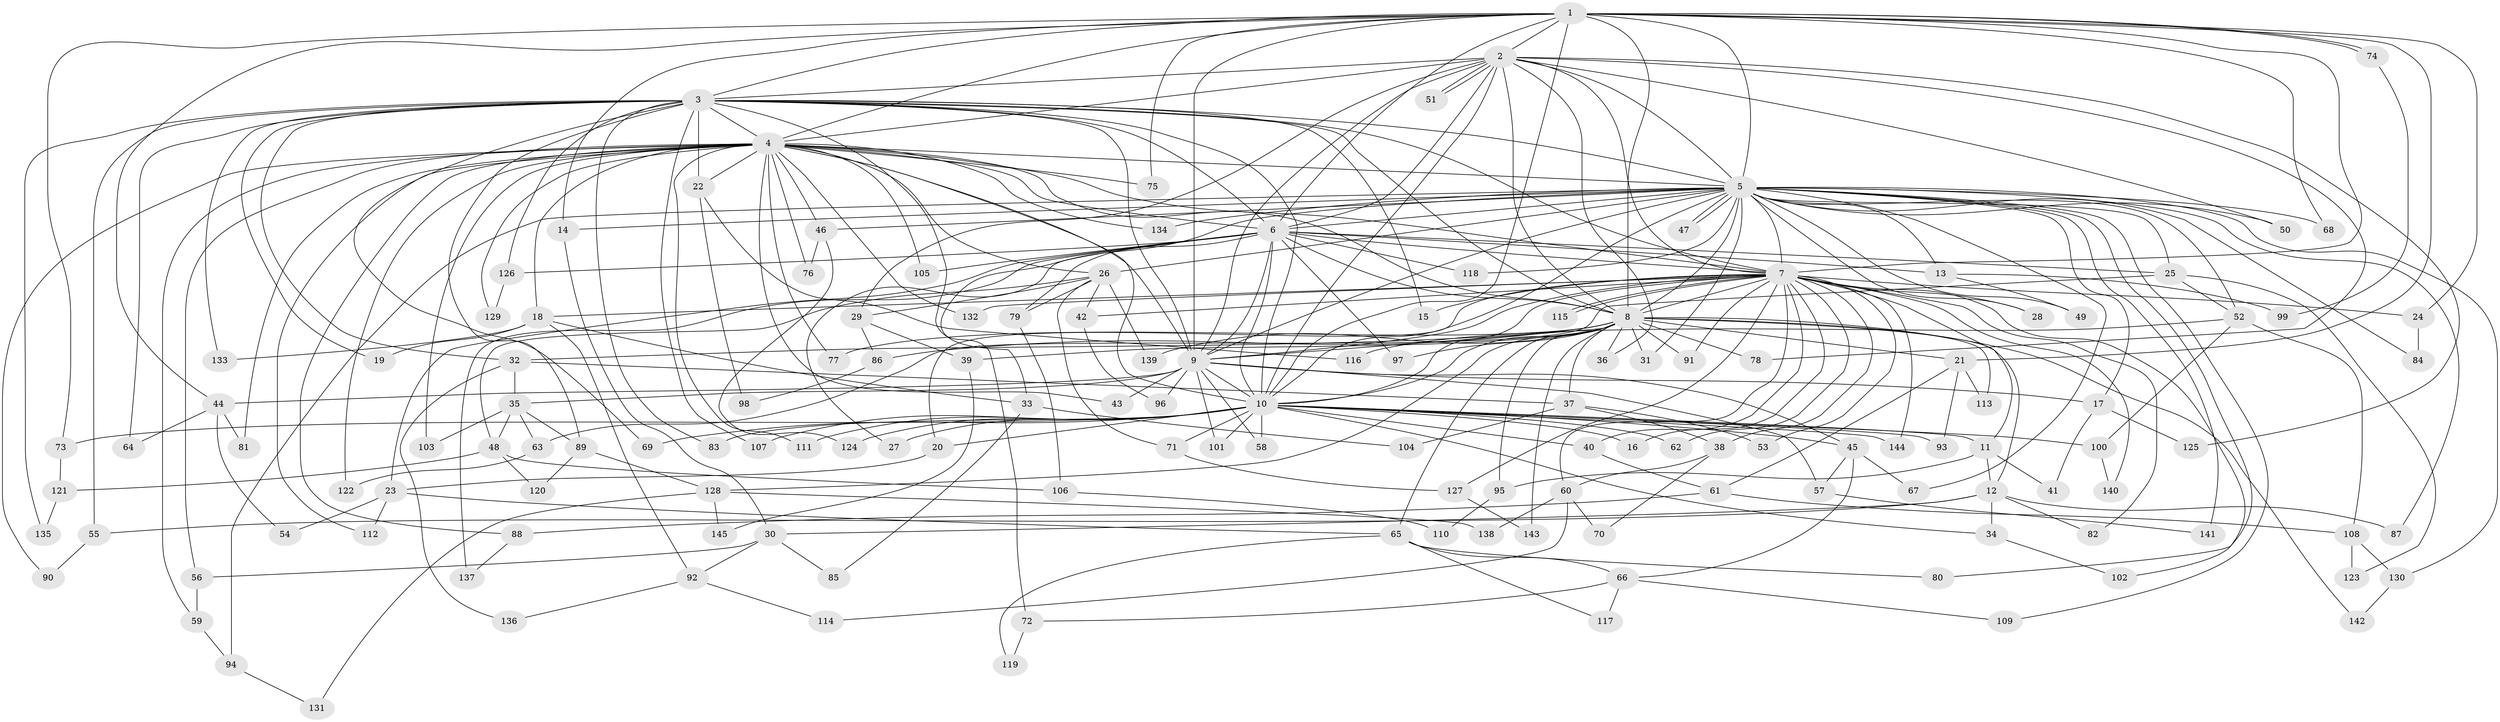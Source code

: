 // Generated by graph-tools (version 1.1) at 2025/49/03/09/25 03:49:37]
// undirected, 145 vertices, 315 edges
graph export_dot {
graph [start="1"]
  node [color=gray90,style=filled];
  1;
  2;
  3;
  4;
  5;
  6;
  7;
  8;
  9;
  10;
  11;
  12;
  13;
  14;
  15;
  16;
  17;
  18;
  19;
  20;
  21;
  22;
  23;
  24;
  25;
  26;
  27;
  28;
  29;
  30;
  31;
  32;
  33;
  34;
  35;
  36;
  37;
  38;
  39;
  40;
  41;
  42;
  43;
  44;
  45;
  46;
  47;
  48;
  49;
  50;
  51;
  52;
  53;
  54;
  55;
  56;
  57;
  58;
  59;
  60;
  61;
  62;
  63;
  64;
  65;
  66;
  67;
  68;
  69;
  70;
  71;
  72;
  73;
  74;
  75;
  76;
  77;
  78;
  79;
  80;
  81;
  82;
  83;
  84;
  85;
  86;
  87;
  88;
  89;
  90;
  91;
  92;
  93;
  94;
  95;
  96;
  97;
  98;
  99;
  100;
  101;
  102;
  103;
  104;
  105;
  106;
  107;
  108;
  109;
  110;
  111;
  112;
  113;
  114;
  115;
  116;
  117;
  118;
  119;
  120;
  121;
  122;
  123;
  124;
  125;
  126;
  127;
  128;
  129;
  130;
  131;
  132;
  133;
  134;
  135;
  136;
  137;
  138;
  139;
  140;
  141;
  142;
  143;
  144;
  145;
  1 -- 2;
  1 -- 3;
  1 -- 4;
  1 -- 5;
  1 -- 6;
  1 -- 7;
  1 -- 8;
  1 -- 9;
  1 -- 10;
  1 -- 14;
  1 -- 21;
  1 -- 24;
  1 -- 44;
  1 -- 68;
  1 -- 73;
  1 -- 74;
  1 -- 74;
  1 -- 75;
  2 -- 3;
  2 -- 4;
  2 -- 5;
  2 -- 6;
  2 -- 7;
  2 -- 8;
  2 -- 9;
  2 -- 10;
  2 -- 29;
  2 -- 36;
  2 -- 50;
  2 -- 51;
  2 -- 51;
  2 -- 78;
  2 -- 125;
  3 -- 4;
  3 -- 5;
  3 -- 6;
  3 -- 7;
  3 -- 8;
  3 -- 9;
  3 -- 10;
  3 -- 15;
  3 -- 19;
  3 -- 22;
  3 -- 32;
  3 -- 55;
  3 -- 64;
  3 -- 69;
  3 -- 72;
  3 -- 83;
  3 -- 89;
  3 -- 107;
  3 -- 126;
  3 -- 133;
  3 -- 135;
  4 -- 5;
  4 -- 6;
  4 -- 7;
  4 -- 8;
  4 -- 9;
  4 -- 10;
  4 -- 18;
  4 -- 22;
  4 -- 26;
  4 -- 43;
  4 -- 46;
  4 -- 56;
  4 -- 59;
  4 -- 75;
  4 -- 76;
  4 -- 77;
  4 -- 81;
  4 -- 88;
  4 -- 90;
  4 -- 103;
  4 -- 105;
  4 -- 111;
  4 -- 112;
  4 -- 122;
  4 -- 129;
  4 -- 132;
  4 -- 134;
  5 -- 6;
  5 -- 7;
  5 -- 8;
  5 -- 9;
  5 -- 10;
  5 -- 13;
  5 -- 14;
  5 -- 17;
  5 -- 25;
  5 -- 26;
  5 -- 28;
  5 -- 31;
  5 -- 33;
  5 -- 46;
  5 -- 47;
  5 -- 47;
  5 -- 49;
  5 -- 50;
  5 -- 52;
  5 -- 67;
  5 -- 68;
  5 -- 80;
  5 -- 84;
  5 -- 87;
  5 -- 94;
  5 -- 109;
  5 -- 118;
  5 -- 130;
  5 -- 134;
  5 -- 141;
  6 -- 7;
  6 -- 8;
  6 -- 9;
  6 -- 10;
  6 -- 13;
  6 -- 23;
  6 -- 25;
  6 -- 27;
  6 -- 79;
  6 -- 97;
  6 -- 105;
  6 -- 118;
  6 -- 126;
  6 -- 137;
  7 -- 8;
  7 -- 9;
  7 -- 10;
  7 -- 11;
  7 -- 15;
  7 -- 16;
  7 -- 18;
  7 -- 20;
  7 -- 24;
  7 -- 28;
  7 -- 38;
  7 -- 40;
  7 -- 42;
  7 -- 53;
  7 -- 60;
  7 -- 62;
  7 -- 82;
  7 -- 91;
  7 -- 102;
  7 -- 115;
  7 -- 115;
  7 -- 127;
  7 -- 132;
  7 -- 140;
  7 -- 144;
  8 -- 9;
  8 -- 10;
  8 -- 12;
  8 -- 21;
  8 -- 31;
  8 -- 32;
  8 -- 36;
  8 -- 37;
  8 -- 39;
  8 -- 65;
  8 -- 77;
  8 -- 78;
  8 -- 86;
  8 -- 91;
  8 -- 95;
  8 -- 97;
  8 -- 113;
  8 -- 128;
  8 -- 139;
  8 -- 142;
  8 -- 143;
  9 -- 10;
  9 -- 17;
  9 -- 35;
  9 -- 43;
  9 -- 44;
  9 -- 45;
  9 -- 57;
  9 -- 58;
  9 -- 96;
  9 -- 101;
  10 -- 11;
  10 -- 16;
  10 -- 20;
  10 -- 27;
  10 -- 34;
  10 -- 40;
  10 -- 45;
  10 -- 58;
  10 -- 62;
  10 -- 69;
  10 -- 71;
  10 -- 73;
  10 -- 83;
  10 -- 93;
  10 -- 100;
  10 -- 101;
  10 -- 107;
  10 -- 111;
  10 -- 124;
  10 -- 144;
  11 -- 12;
  11 -- 41;
  11 -- 95;
  12 -- 30;
  12 -- 34;
  12 -- 55;
  12 -- 82;
  12 -- 87;
  13 -- 49;
  13 -- 99;
  14 -- 30;
  17 -- 41;
  17 -- 125;
  18 -- 19;
  18 -- 33;
  18 -- 92;
  18 -- 133;
  20 -- 23;
  21 -- 61;
  21 -- 93;
  21 -- 113;
  22 -- 98;
  22 -- 116;
  23 -- 54;
  23 -- 65;
  23 -- 112;
  24 -- 84;
  25 -- 52;
  25 -- 63;
  25 -- 123;
  26 -- 29;
  26 -- 42;
  26 -- 48;
  26 -- 71;
  26 -- 79;
  26 -- 139;
  29 -- 39;
  29 -- 86;
  30 -- 56;
  30 -- 85;
  30 -- 92;
  32 -- 35;
  32 -- 37;
  32 -- 136;
  33 -- 85;
  33 -- 104;
  34 -- 102;
  35 -- 48;
  35 -- 63;
  35 -- 89;
  35 -- 103;
  37 -- 38;
  37 -- 53;
  37 -- 104;
  38 -- 60;
  38 -- 70;
  39 -- 145;
  40 -- 61;
  42 -- 96;
  44 -- 54;
  44 -- 64;
  44 -- 81;
  45 -- 57;
  45 -- 66;
  45 -- 67;
  46 -- 76;
  46 -- 124;
  48 -- 106;
  48 -- 120;
  48 -- 121;
  52 -- 100;
  52 -- 108;
  52 -- 116;
  55 -- 90;
  56 -- 59;
  57 -- 141;
  59 -- 94;
  60 -- 70;
  60 -- 114;
  60 -- 138;
  61 -- 88;
  61 -- 108;
  63 -- 122;
  65 -- 66;
  65 -- 80;
  65 -- 117;
  65 -- 119;
  66 -- 72;
  66 -- 109;
  66 -- 117;
  71 -- 127;
  72 -- 119;
  73 -- 121;
  74 -- 99;
  79 -- 106;
  86 -- 98;
  88 -- 137;
  89 -- 120;
  89 -- 128;
  92 -- 114;
  92 -- 136;
  94 -- 131;
  95 -- 110;
  100 -- 140;
  106 -- 110;
  108 -- 123;
  108 -- 130;
  121 -- 135;
  126 -- 129;
  127 -- 143;
  128 -- 131;
  128 -- 138;
  128 -- 145;
  130 -- 142;
}
